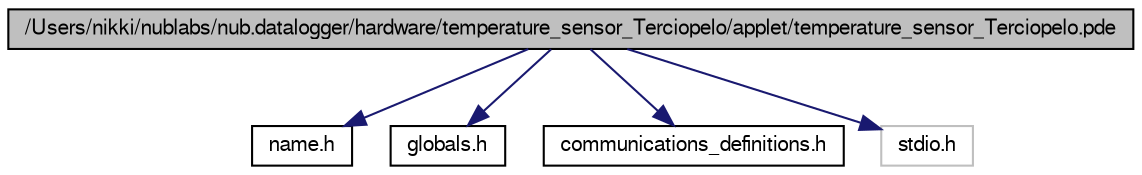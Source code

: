 digraph G
{
  edge [fontname="FreeSans",fontsize=10,labelfontname="FreeSans",labelfontsize=10];
  node [fontname="FreeSans",fontsize=10,shape=record];
  Node1 [label="/Users/nikki/nublabs/nub.datalogger/hardware/temperature_sensor_Terciopelo/applet/temperature_sensor_Terciopelo.pde",height=0.2,width=0.4,color="black", fillcolor="grey75", style="filled" fontcolor="black"];
  Node1 -> Node2 [color="midnightblue",fontsize=10,style="solid"];
  Node2 [label="name.h",height=0.2,width=0.4,color="black", fillcolor="white", style="filled",URL="$applet_2name_8h.html"];
  Node1 -> Node3 [color="midnightblue",fontsize=10,style="solid"];
  Node3 [label="globals.h",height=0.2,width=0.4,color="black", fillcolor="white", style="filled",URL="$applet_2globals_8h.html"];
  Node1 -> Node4 [color="midnightblue",fontsize=10,style="solid"];
  Node4 [label="communications_definitions.h",height=0.2,width=0.4,color="black", fillcolor="white", style="filled",URL="$applet_2communications__definitions_8h.html"];
  Node1 -> Node5 [color="midnightblue",fontsize=10,style="solid"];
  Node5 [label="stdio.h",height=0.2,width=0.4,color="grey75", fillcolor="white", style="filled"];
}
